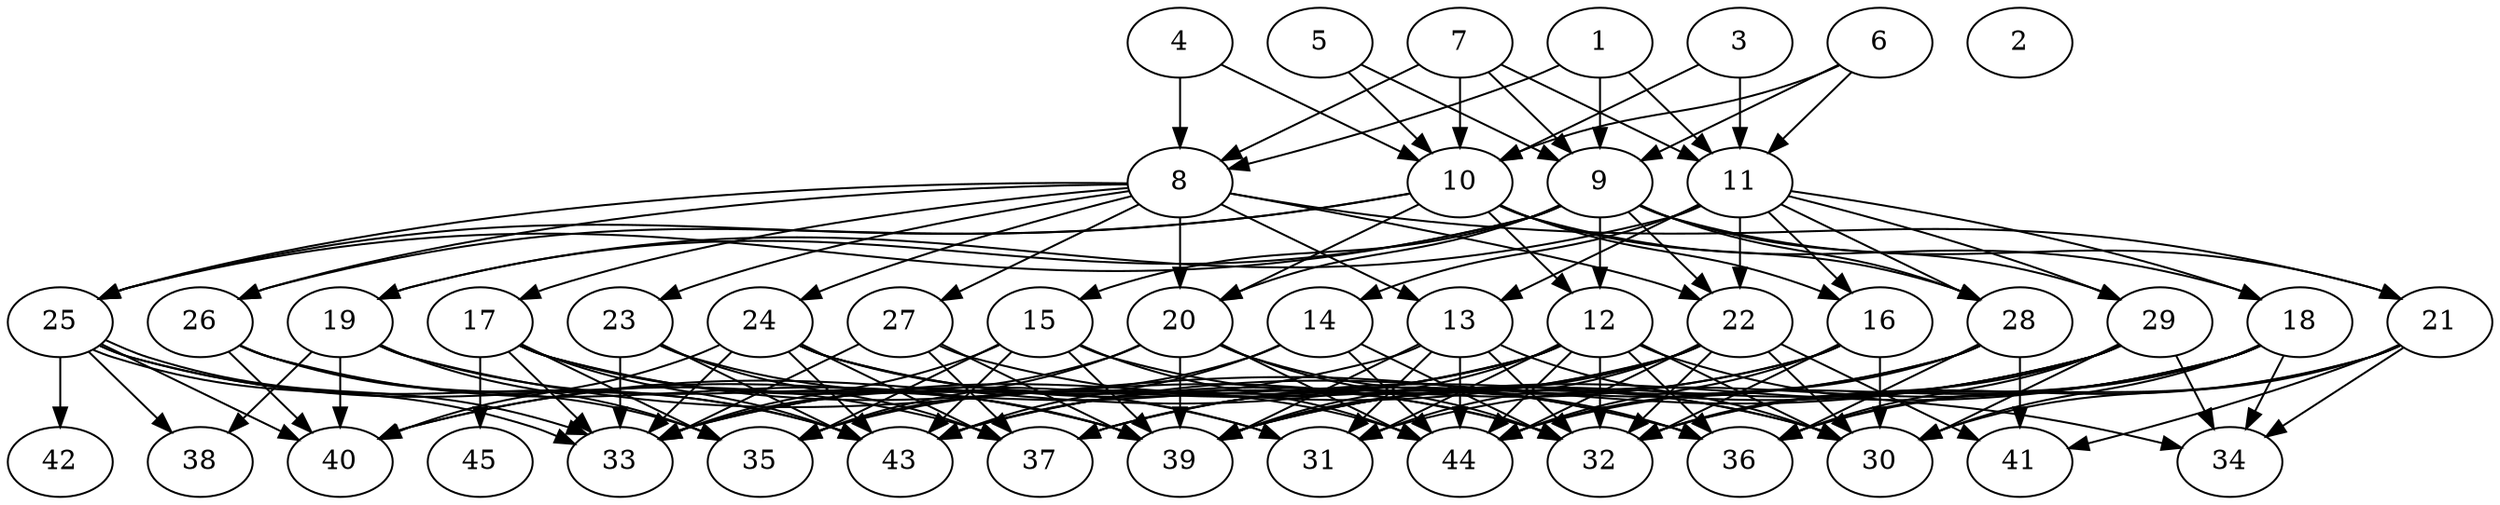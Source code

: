 // DAG (tier=3-complex, mode=data, n=45, ccr=0.506, fat=0.805, density=0.656, regular=0.205, jump=0.215, mindata=4194304, maxdata=33554432)
// DAG automatically generated by daggen at Sun Aug 24 16:33:35 2025
// /home/ermia/Project/Environments/daggen/bin/daggen --dot --ccr 0.506 --fat 0.805 --regular 0.205 --density 0.656 --jump 0.215 --mindata 4194304 --maxdata 33554432 -n 45 
digraph G {
  1 [size="8869907837374254080", alpha="0.04", expect_size="4434953918687127040"]
  1 -> 8 [size ="6422096498393088"]
  1 -> 9 [size ="6422096498393088"]
  1 -> 11 [size ="6422096498393088"]
  2 [size="4334038138305120305152", alpha="0.08", expect_size="2167019069152560152576"]
  3 [size="2599689187227200000", alpha="0.01", expect_size="1299844593613600000"]
  3 -> 10 [size ="1379118058831872"]
  3 -> 11 [size ="1379118058831872"]
  4 [size="13464802735836960", alpha="0.10", expect_size="6732401367918480"]
  4 -> 8 [size ="624323232530432"]
  4 -> 10 [size ="624323232530432"]
  5 [size="13789444175819358", alpha="0.00", expect_size="6894722087909679"]
  5 -> 9 [size ="1183721851977728"]
  5 -> 10 [size ="1183721851977728"]
  6 [size="352168861864876544", alpha="0.07", expect_size="176084430932438272"]
  6 -> 9 [size ="8637244193636352"]
  6 -> 10 [size ="8637244193636352"]
  6 -> 11 [size ="8637244193636352"]
  7 [size="27495480346804224000000", alpha="0.20", expect_size="13747740173402112000000"]
  7 -> 8 [size ="7287818158080000"]
  7 -> 9 [size ="7287818158080000"]
  7 -> 10 [size ="7287818158080000"]
  7 -> 11 [size ="7287818158080000"]
  8 [size="4441135175323172352", alpha="0.05", expect_size="2220567587661586176"]
  8 -> 13 [size ="2317138211635200"]
  8 -> 17 [size ="2317138211635200"]
  8 -> 20 [size ="2317138211635200"]
  8 -> 21 [size ="2317138211635200"]
  8 -> 22 [size ="2317138211635200"]
  8 -> 23 [size ="2317138211635200"]
  8 -> 24 [size ="2317138211635200"]
  8 -> 25 [size ="2317138211635200"]
  8 -> 26 [size ="2317138211635200"]
  8 -> 27 [size ="2317138211635200"]
  9 [size="398772207420011072", alpha="0.07", expect_size="199386103710005536"]
  9 -> 12 [size ="7861432381079552"]
  9 -> 15 [size ="7861432381079552"]
  9 -> 19 [size ="7861432381079552"]
  9 -> 20 [size ="7861432381079552"]
  9 -> 21 [size ="7861432381079552"]
  9 -> 22 [size ="7861432381079552"]
  9 -> 25 [size ="7861432381079552"]
  9 -> 28 [size ="7861432381079552"]
  9 -> 29 [size ="7861432381079552"]
  10 [size="304371829047115328", alpha="0.02", expect_size="152185914523557664"]
  10 -> 12 [size ="6223580786327552"]
  10 -> 16 [size ="6223580786327552"]
  10 -> 18 [size ="6223580786327552"]
  10 -> 20 [size ="6223580786327552"]
  10 -> 25 [size ="6223580786327552"]
  10 -> 26 [size ="6223580786327552"]
  10 -> 28 [size ="6223580786327552"]
  11 [size="84108883295964896", alpha="0.09", expect_size="42054441647982448"]
  11 -> 13 [size ="1348527800188928"]
  11 -> 14 [size ="1348527800188928"]
  11 -> 16 [size ="1348527800188928"]
  11 -> 18 [size ="1348527800188928"]
  11 -> 19 [size ="1348527800188928"]
  11 -> 22 [size ="1348527800188928"]
  11 -> 28 [size ="1348527800188928"]
  11 -> 29 [size ="1348527800188928"]
  12 [size="36348471285955488", alpha="0.10", expect_size="18174235642977744"]
  12 -> 30 [size ="874120334016512"]
  12 -> 31 [size ="874120334016512"]
  12 -> 32 [size ="874120334016512"]
  12 -> 33 [size ="874120334016512"]
  12 -> 34 [size ="874120334016512"]
  12 -> 35 [size ="874120334016512"]
  12 -> 36 [size ="874120334016512"]
  12 -> 39 [size ="874120334016512"]
  12 -> 40 [size ="874120334016512"]
  12 -> 44 [size ="874120334016512"]
  13 [size="13335307012653174489088", alpha="0.13", expect_size="6667653506326587244544"]
  13 -> 30 [size ="4498751448154112"]
  13 -> 31 [size ="4498751448154112"]
  13 -> 32 [size ="4498751448154112"]
  13 -> 39 [size ="4498751448154112"]
  13 -> 40 [size ="4498751448154112"]
  13 -> 44 [size ="4498751448154112"]
  14 [size="16860906791903848448", alpha="0.15", expect_size="8430453395951924224"]
  14 -> 32 [size ="6927439733194752"]
  14 -> 35 [size ="6927439733194752"]
  14 -> 43 [size ="6927439733194752"]
  14 -> 44 [size ="6927439733194752"]
  15 [size="9958416606490496", alpha="0.12", expect_size="4979208303245248"]
  15 -> 30 [size ="657462260662272"]
  15 -> 33 [size ="657462260662272"]
  15 -> 35 [size ="657462260662272"]
  15 -> 39 [size ="657462260662272"]
  15 -> 43 [size ="657462260662272"]
  15 -> 44 [size ="657462260662272"]
  16 [size="6987595727681631232", alpha="0.12", expect_size="3493797863840815616"]
  16 -> 30 [size ="4866124336332800"]
  16 -> 32 [size ="4866124336332800"]
  16 -> 37 [size ="4866124336332800"]
  16 -> 43 [size ="4866124336332800"]
  16 -> 44 [size ="4866124336332800"]
  17 [size="586198046302491639808", alpha="0.19", expect_size="293099023151245819904"]
  17 -> 31 [size ="560341641592832"]
  17 -> 32 [size ="560341641592832"]
  17 -> 33 [size ="560341641592832"]
  17 -> 35 [size ="560341641592832"]
  17 -> 39 [size ="560341641592832"]
  17 -> 43 [size ="560341641592832"]
  17 -> 45 [size ="560341641592832"]
  18 [size="12047130466286426", alpha="0.07", expect_size="6023565233143213"]
  18 -> 30 [size ="251270090719232"]
  18 -> 31 [size ="251270090719232"]
  18 -> 32 [size ="251270090719232"]
  18 -> 34 [size ="251270090719232"]
  18 -> 36 [size ="251270090719232"]
  18 -> 39 [size ="251270090719232"]
  18 -> 44 [size ="251270090719232"]
  19 [size="4598360870039518208", alpha="0.18", expect_size="2299180435019759104"]
  19 -> 35 [size ="4716967705444352"]
  19 -> 36 [size ="4716967705444352"]
  19 -> 38 [size ="4716967705444352"]
  19 -> 39 [size ="4716967705444352"]
  19 -> 40 [size ="4716967705444352"]
  20 [size="15799372382964244480", alpha="0.10", expect_size="7899686191482122240"]
  20 -> 32 [size ="6282211384885248"]
  20 -> 33 [size ="6282211384885248"]
  20 -> 35 [size ="6282211384885248"]
  20 -> 36 [size ="6282211384885248"]
  20 -> 39 [size ="6282211384885248"]
  20 -> 44 [size ="6282211384885248"]
  21 [size="580786275043591424", alpha="0.18", expect_size="290393137521795712"]
  21 -> 30 [size ="227963517796352"]
  21 -> 32 [size ="227963517796352"]
  21 -> 34 [size ="227963517796352"]
  21 -> 36 [size ="227963517796352"]
  21 -> 41 [size ="227963517796352"]
  22 [size="55676286525700328", alpha="0.15", expect_size="27838143262850164"]
  22 -> 30 [size ="3888462902067200"]
  22 -> 31 [size ="3888462902067200"]
  22 -> 32 [size ="3888462902067200"]
  22 -> 33 [size ="3888462902067200"]
  22 -> 39 [size ="3888462902067200"]
  22 -> 41 [size ="3888462902067200"]
  22 -> 43 [size ="3888462902067200"]
  22 -> 44 [size ="3888462902067200"]
  23 [size="1425256227197157376000", alpha="0.19", expect_size="712628113598578688000"]
  23 -> 31 [size ="1013176913100800"]
  23 -> 33 [size ="1013176913100800"]
  23 -> 37 [size ="1013176913100800"]
  23 -> 43 [size ="1013176913100800"]
  24 [size="18596886283753942417408", alpha="0.18", expect_size="9298443141876971208704"]
  24 -> 32 [size ="5615435940626432"]
  24 -> 33 [size ="5615435940626432"]
  24 -> 36 [size ="5615435940626432"]
  24 -> 37 [size ="5615435940626432"]
  24 -> 40 [size ="5615435940626432"]
  24 -> 43 [size ="5615435940626432"]
  24 -> 44 [size ="5615435940626432"]
  25 [size="124865348181774752", alpha="0.12", expect_size="62432674090887376"]
  25 -> 33 [size ="3368878394572800"]
  25 -> 33 [size ="3368878394572800"]
  25 -> 37 [size ="3368878394572800"]
  25 -> 38 [size ="3368878394572800"]
  25 -> 40 [size ="3368878394572800"]
  25 -> 42 [size ="3368878394572800"]
  25 -> 43 [size ="3368878394572800"]
  26 [size="57329173838123648", alpha="0.18", expect_size="28664586919061824"]
  26 -> 35 [size ="970490944421888"]
  26 -> 39 [size ="970490944421888"]
  26 -> 40 [size ="970490944421888"]
  26 -> 43 [size ="970490944421888"]
  27 [size="1132024907538069888", alpha="0.19", expect_size="566012453769034944"]
  27 -> 30 [size ="490793974366208"]
  27 -> 33 [size ="490793974366208"]
  27 -> 37 [size ="490793974366208"]
  27 -> 39 [size ="490793974366208"]
  28 [size="57685703378003928", alpha="0.11", expect_size="28842851689001964"]
  28 -> 36 [size ="3040412751101952"]
  28 -> 37 [size ="3040412751101952"]
  28 -> 39 [size ="3040412751101952"]
  28 -> 41 [size ="3040412751101952"]
  28 -> 44 [size ="3040412751101952"]
  29 [size="11871861868211506", alpha="0.14", expect_size="5935930934105753"]
  29 -> 30 [size ="315217883955200"]
  29 -> 32 [size ="315217883955200"]
  29 -> 34 [size ="315217883955200"]
  29 -> 36 [size ="315217883955200"]
  29 -> 37 [size ="315217883955200"]
  29 -> 39 [size ="315217883955200"]
  29 -> 43 [size ="315217883955200"]
  30 [size="58213348237708232", alpha="0.18", expect_size="29106674118854116"]
  31 [size="6168600254720507904000", alpha="0.05", expect_size="3084300127360253952000"]
  32 [size="406450023168439360", alpha="0.12", expect_size="203225011584219680"]
  33 [size="23717271620196818944", alpha="0.03", expect_size="11858635810098409472"]
  34 [size="29223576507030437888000", alpha="0.01", expect_size="14611788253515218944000"]
  35 [size="22528405749358071808", alpha="0.09", expect_size="11264202874679035904"]
  36 [size="8106127673245763", alpha="0.03", expect_size="4053063836622881"]
  37 [size="29325705738585112576000", alpha="0.11", expect_size="14662852869292556288000"]
  38 [size="81005987931265024", alpha="0.01", expect_size="40502993965632512"]
  39 [size="379440723650915136", alpha="0.03", expect_size="189720361825457568"]
  40 [size="11856145157214665965568", alpha="0.11", expect_size="5928072578607332982784"]
  41 [size="4970430463588018683904", alpha="0.07", expect_size="2485215231794009341952"]
  42 [size="950571906381111099392", alpha="0.03", expect_size="475285953190555549696"]
  43 [size="4678727683565379584", alpha="0.13", expect_size="2339363841782689792"]
  44 [size="10521392353856495616", alpha="0.13", expect_size="5260696176928247808"]
  45 [size="13692078550545642", alpha="0.13", expect_size="6846039275272821"]
}